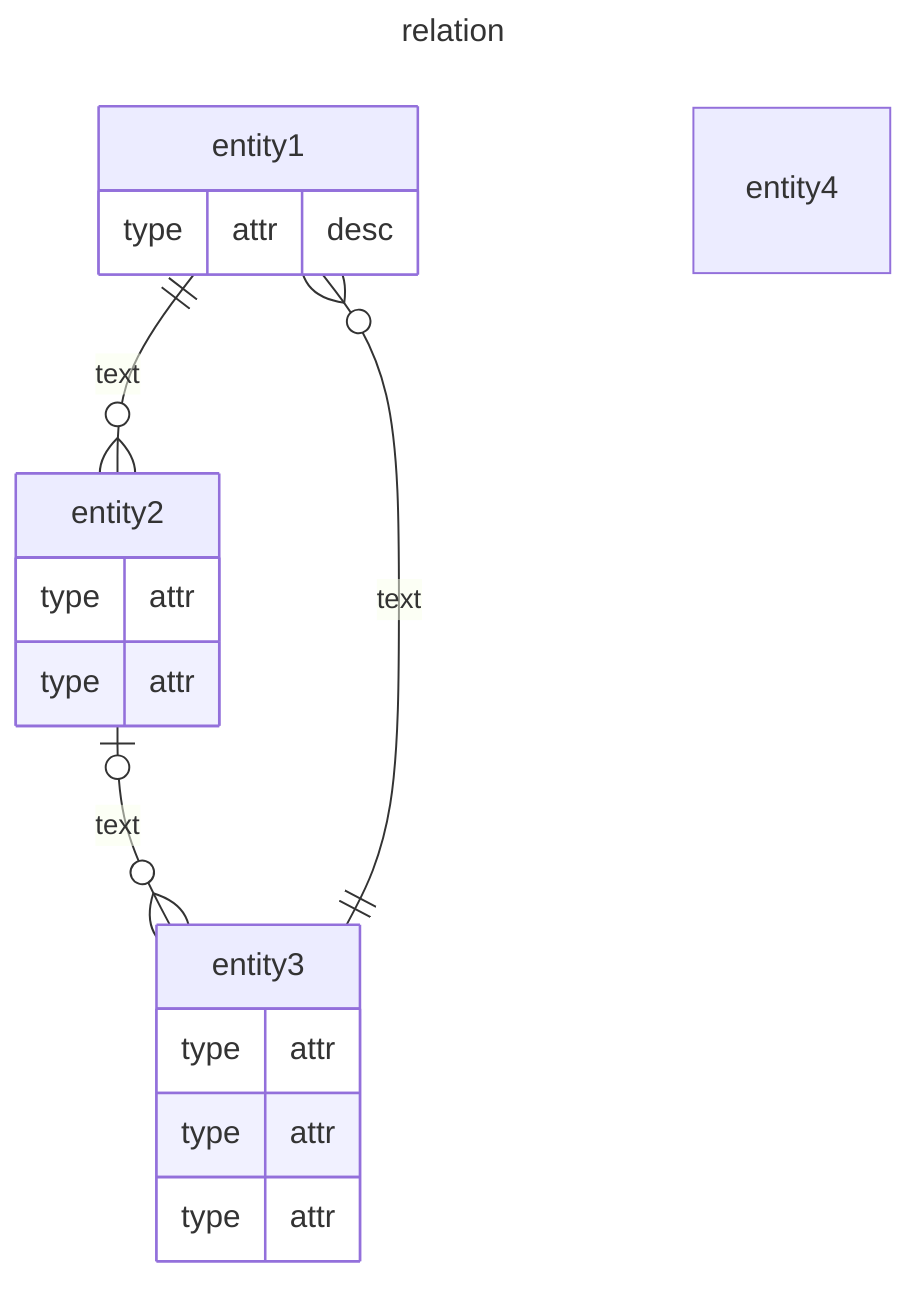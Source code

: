 ---
title: relation
---
erDiagram
    e1["entity1"] {
        type attr "desc"
    }
    e2["entity2"] {
        type attr
        type attr
    }
    entity3 {
        type attr
        type attr
        type attr
    }
    entity4
    
    e1 ||--o{ e2 : text
    e2 |o--o{ entity3 : text
    entity3 ||--o{ e1 : text